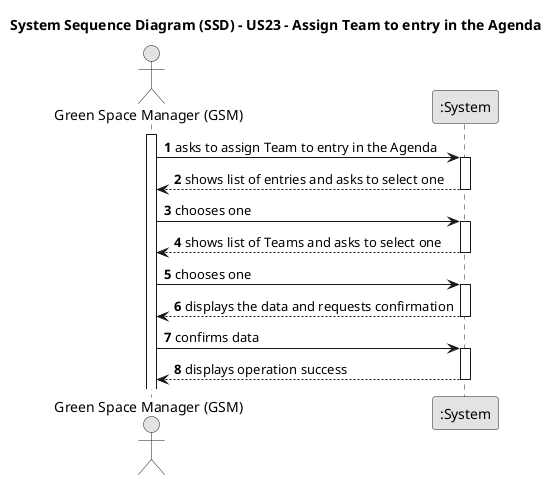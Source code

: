 @startuml
skinparam monochrome true
skinparam packageStyle rectangle
skinparam shadowing false

title System Sequence Diagram (SSD) - US23 - Assign Team to entry in the Agenda

autonumber

actor "Green Space Manager (GSM)" as GSM
participant ":System" as System

activate GSM

    GSM -> System : asks to assign Team to entry in the Agenda
    activate System

        System --> GSM : shows list of entries and asks to select one
    deactivate System

    GSM->System: chooses one
    activate System

        System --> GSM : shows list of Teams and asks to select one

    deactivate System


    GSM -> System : chooses one
    activate System

        System --> GSM : displays the data and requests confirmation
    deactivate System

    GSM -> System : confirms data
    activate System

    System --> GSM : displays operation success
    deactivate System

@enduml